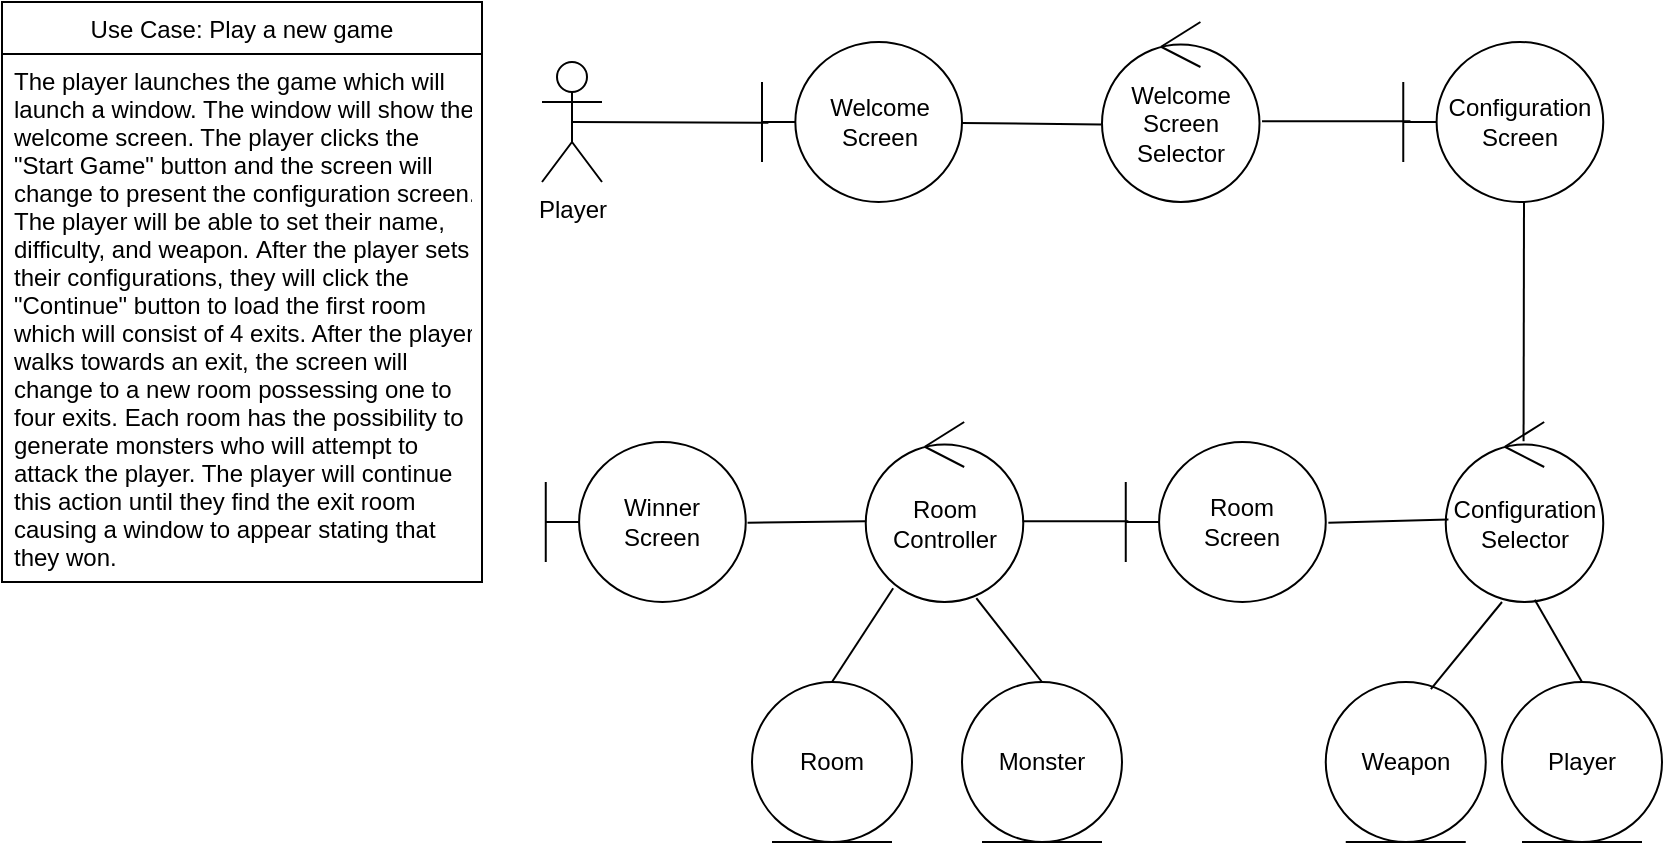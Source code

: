 <mxfile version="14.8.4" type="device"><diagram id="sABt3zFxDr5ijgYeHB2g" name="Page-1"><mxGraphModel dx="1038" dy="556" grid="1" gridSize="10" guides="1" tooltips="1" connect="1" arrows="1" fold="1" page="1" pageScale="1" pageWidth="850" pageHeight="1100" math="0" shadow="0"><root><mxCell id="0"/><mxCell id="1" parent="0"/><mxCell id="Ca1zfMxRDAJFZbhP8cHd-1" value="Use Case: Play a new game" style="swimlane;fontStyle=0;childLayout=stackLayout;horizontal=1;startSize=26;horizontalStack=0;resizeParent=1;resizeParentMax=0;resizeLast=0;collapsible=1;marginBottom=0;" parent="1" vertex="1"><mxGeometry x="10" y="20" width="240" height="290" as="geometry"><mxRectangle x="10" y="20" width="180" height="26" as="alternateBounds"/></mxGeometry></mxCell><mxCell id="Ca1zfMxRDAJFZbhP8cHd-2" value="The player launches the game which will &#10;launch a window. The window will show the &#10;welcome screen. The player clicks the &#10;&quot;Start Game&quot; button and the screen will &#10;change to present the configuration screen. &#10;The player will be able to set their name, &#10;difficulty, and weapon. After the player sets &#10;their configurations, they will click the &#10;&quot;Continue&quot; button to load the first room &#10;which will consist of 4 exits. After the player&#10;walks towards an exit, the screen will &#10;change to a new room possessing one to &#10;four exits. Each room has the possibility to &#10;generate monsters who will attempt to &#10;attack the player. The player will continue &#10;this action until they find the exit room &#10;causing a window to appear stating that &#10;they won. " style="text;strokeColor=none;fillColor=none;align=left;verticalAlign=top;spacingLeft=4;spacingRight=4;overflow=hidden;rotatable=0;points=[[0,0.5],[1,0.5]];portConstraint=eastwest;" parent="Ca1zfMxRDAJFZbhP8cHd-1" vertex="1"><mxGeometry y="26" width="240" height="264" as="geometry"/></mxCell><mxCell id="Ca1zfMxRDAJFZbhP8cHd-25" style="rounded=0;orthogonalLoop=1;jettySize=auto;html=1;exitX=0.5;exitY=0.5;exitDx=0;exitDy=0;exitPerimeter=0;entryX=0.032;entryY=0.505;entryDx=0;entryDy=0;entryPerimeter=0;endArrow=none;endFill=0;" parent="1" source="Ca1zfMxRDAJFZbhP8cHd-6" target="Ca1zfMxRDAJFZbhP8cHd-8" edge="1"><mxGeometry relative="1" as="geometry"><mxPoint x="370.016" y="80.04" as="targetPoint"/></mxGeometry></mxCell><mxCell id="Ca1zfMxRDAJFZbhP8cHd-6" value="Player" style="shape=umlActor;verticalLabelPosition=bottom;verticalAlign=top;html=1;outlineConnect=0;" parent="1" vertex="1"><mxGeometry x="280" y="50" width="30" height="60" as="geometry"/></mxCell><mxCell id="Ca1zfMxRDAJFZbhP8cHd-8" value="Welcome&lt;br&gt;Screen" style="shape=umlBoundary;whiteSpace=wrap;html=1;" parent="1" vertex="1"><mxGeometry x="390" y="40" width="100" height="80" as="geometry"/></mxCell><mxCell id="Ca1zfMxRDAJFZbhP8cHd-9" value="Welcome&lt;br&gt;Screen&lt;br&gt;Selector" style="ellipse;shape=umlControl;whiteSpace=wrap;html=1;" parent="1" vertex="1"><mxGeometry x="560" y="30" width="78.75" height="90" as="geometry"/></mxCell><mxCell id="Ca1zfMxRDAJFZbhP8cHd-10" value="Configuration&lt;br&gt;Screen" style="shape=umlBoundary;whiteSpace=wrap;html=1;" parent="1" vertex="1"><mxGeometry x="710.63" y="40" width="100" height="80" as="geometry"/></mxCell><mxCell id="Ca1zfMxRDAJFZbhP8cHd-12" value="Configuration&lt;br&gt;Selector" style="ellipse;shape=umlControl;whiteSpace=wrap;html=1;" parent="1" vertex="1"><mxGeometry x="731.88" y="230" width="78.75" height="90" as="geometry"/></mxCell><mxCell id="Ca1zfMxRDAJFZbhP8cHd-13" value="Weapon" style="ellipse;shape=umlEntity;whiteSpace=wrap;html=1;" parent="1" vertex="1"><mxGeometry x="671.88" y="360" width="80" height="80" as="geometry"/></mxCell><mxCell id="Ca1zfMxRDAJFZbhP8cHd-15" value="Room" style="ellipse;shape=umlEntity;whiteSpace=wrap;html=1;" parent="1" vertex="1"><mxGeometry x="385" y="360" width="80" height="80" as="geometry"/></mxCell><mxCell id="Ca1zfMxRDAJFZbhP8cHd-16" value="Room&lt;br&gt;Screen" style="shape=umlBoundary;whiteSpace=wrap;html=1;" parent="1" vertex="1"><mxGeometry x="571.88" y="240" width="100" height="80" as="geometry"/></mxCell><mxCell id="Ca1zfMxRDAJFZbhP8cHd-17" value="Room&lt;br&gt;Controller" style="ellipse;shape=umlControl;whiteSpace=wrap;html=1;" parent="1" vertex="1"><mxGeometry x="441.88" y="230" width="78.75" height="90" as="geometry"/></mxCell><mxCell id="Ca1zfMxRDAJFZbhP8cHd-19" value="Winner&lt;br&gt;Screen" style="shape=umlBoundary;whiteSpace=wrap;html=1;" parent="1" vertex="1"><mxGeometry x="281.88" y="240" width="100" height="80" as="geometry"/></mxCell><mxCell id="Ca1zfMxRDAJFZbhP8cHd-28" value="" style="endArrow=none;html=1;entryX=-0.005;entryY=0.569;entryDx=0;entryDy=0;entryPerimeter=0;" parent="1" source="Ca1zfMxRDAJFZbhP8cHd-8" target="Ca1zfMxRDAJFZbhP8cHd-9" edge="1"><mxGeometry width="50" height="50" relative="1" as="geometry"><mxPoint x="500" y="120" as="sourcePoint"/><mxPoint x="450" y="240" as="targetPoint"/></mxGeometry></mxCell><mxCell id="Ca1zfMxRDAJFZbhP8cHd-29" value="" style="endArrow=none;html=1;entryX=0.036;entryY=0.495;entryDx=0;entryDy=0;entryPerimeter=0;exitX=1.016;exitY=0.551;exitDx=0;exitDy=0;exitPerimeter=0;" parent="1" source="Ca1zfMxRDAJFZbhP8cHd-9" target="Ca1zfMxRDAJFZbhP8cHd-10" edge="1"><mxGeometry width="50" height="50" relative="1" as="geometry"><mxPoint x="620" y="130" as="sourcePoint"/><mxPoint x="658" y="80" as="targetPoint"/></mxGeometry></mxCell><mxCell id="Ca1zfMxRDAJFZbhP8cHd-30" value="" style="endArrow=none;html=1;exitX=0.494;exitY=0.107;exitDx=0;exitDy=0;exitPerimeter=0;" parent="1" source="Ca1zfMxRDAJFZbhP8cHd-12" edge="1"><mxGeometry width="50" height="50" relative="1" as="geometry"><mxPoint x="400" y="300" as="sourcePoint"/><mxPoint x="771" y="120" as="targetPoint"/></mxGeometry></mxCell><mxCell id="Ca1zfMxRDAJFZbhP8cHd-31" value="" style="endArrow=none;html=1;exitX=0.657;exitY=0.045;exitDx=0;exitDy=0;exitPerimeter=0;" parent="1" source="Ca1zfMxRDAJFZbhP8cHd-13" edge="1"><mxGeometry width="50" height="50" relative="1" as="geometry"><mxPoint x="733" y="360" as="sourcePoint"/><mxPoint x="760" y="320" as="targetPoint"/></mxGeometry></mxCell><mxCell id="Ca1zfMxRDAJFZbhP8cHd-33" value="" style="endArrow=none;html=1;entryX=0.017;entryY=0.542;entryDx=0;entryDy=0;entryPerimeter=0;exitX=1.013;exitY=0.505;exitDx=0;exitDy=0;exitPerimeter=0;" parent="1" source="Ca1zfMxRDAJFZbhP8cHd-16" target="Ca1zfMxRDAJFZbhP8cHd-12" edge="1"><mxGeometry width="50" height="50" relative="1" as="geometry"><mxPoint x="400" y="300" as="sourcePoint"/><mxPoint x="450" y="250" as="targetPoint"/></mxGeometry></mxCell><mxCell id="Ca1zfMxRDAJFZbhP8cHd-34" value="" style="endArrow=none;html=1;entryX=0.174;entryY=0.924;entryDx=0;entryDy=0;entryPerimeter=0;exitX=0.5;exitY=0;exitDx=0;exitDy=0;" parent="1" source="Ca1zfMxRDAJFZbhP8cHd-15" target="Ca1zfMxRDAJFZbhP8cHd-17" edge="1"><mxGeometry width="50" height="50" relative="1" as="geometry"><mxPoint x="400" y="300" as="sourcePoint"/><mxPoint x="450" y="250" as="targetPoint"/></mxGeometry></mxCell><mxCell id="Ca1zfMxRDAJFZbhP8cHd-35" value="" style="endArrow=none;html=1;entryX=0.013;entryY=0.495;entryDx=0;entryDy=0;entryPerimeter=0;exitX=0.997;exitY=0.551;exitDx=0;exitDy=0;exitPerimeter=0;" parent="1" source="Ca1zfMxRDAJFZbhP8cHd-17" target="Ca1zfMxRDAJFZbhP8cHd-16" edge="1"><mxGeometry width="50" height="50" relative="1" as="geometry"><mxPoint x="522" y="250" as="sourcePoint"/><mxPoint x="450" y="250" as="targetPoint"/></mxGeometry></mxCell><mxCell id="Ca1zfMxRDAJFZbhP8cHd-36" value="" style="endArrow=none;html=1;exitX=1.009;exitY=0.505;exitDx=0;exitDy=0;exitPerimeter=0;entryX=0.002;entryY=0.551;entryDx=0;entryDy=0;entryPerimeter=0;" parent="1" source="Ca1zfMxRDAJFZbhP8cHd-19" target="Ca1zfMxRDAJFZbhP8cHd-17" edge="1"><mxGeometry width="50" height="50" relative="1" as="geometry"><mxPoint x="400" y="300" as="sourcePoint"/><mxPoint x="440" y="250" as="targetPoint"/></mxGeometry></mxCell><mxCell id="Ca1zfMxRDAJFZbhP8cHd-38" value="Player" style="ellipse;shape=umlEntity;whiteSpace=wrap;html=1;" parent="1" vertex="1"><mxGeometry x="760" y="360" width="80" height="80" as="geometry"/></mxCell><mxCell id="Ca1zfMxRDAJFZbhP8cHd-39" value="" style="endArrow=none;html=1;exitX=0.5;exitY=0;exitDx=0;exitDy=0;entryX=0.565;entryY=0.987;entryDx=0;entryDy=0;entryPerimeter=0;" parent="1" source="Ca1zfMxRDAJFZbhP8cHd-38" target="Ca1zfMxRDAJFZbhP8cHd-12" edge="1"><mxGeometry width="50" height="50" relative="1" as="geometry"><mxPoint x="518.12" y="300" as="sourcePoint"/><mxPoint x="760" y="320" as="targetPoint"/></mxGeometry></mxCell><mxCell id="nmLYLPDg0dgcakdfhGMd-2" style="rounded=0;orthogonalLoop=1;jettySize=auto;html=1;exitX=0.5;exitY=0;exitDx=0;exitDy=0;endArrow=none;endFill=0;entryX=0.702;entryY=0.978;entryDx=0;entryDy=0;entryPerimeter=0;" edge="1" parent="1" source="nmLYLPDg0dgcakdfhGMd-1" target="Ca1zfMxRDAJFZbhP8cHd-17"><mxGeometry relative="1" as="geometry"><mxPoint x="530" y="330" as="targetPoint"/></mxGeometry></mxCell><mxCell id="nmLYLPDg0dgcakdfhGMd-1" value="Monster" style="ellipse;shape=umlEntity;whiteSpace=wrap;html=1;" vertex="1" parent="1"><mxGeometry x="490" y="360" width="80" height="80" as="geometry"/></mxCell></root></mxGraphModel></diagram></mxfile>